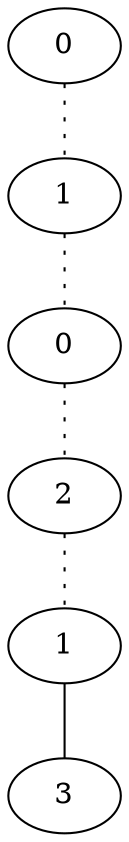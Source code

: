 graph {
a[label=0]
b[label=1]
c[label=0]
d[label=2]
e[label=1]
f[label=3]
a -- b [style=dotted];
b -- c [style=dotted];
c -- d [style=dotted];
d -- e [style=dotted];
e -- f;
}
